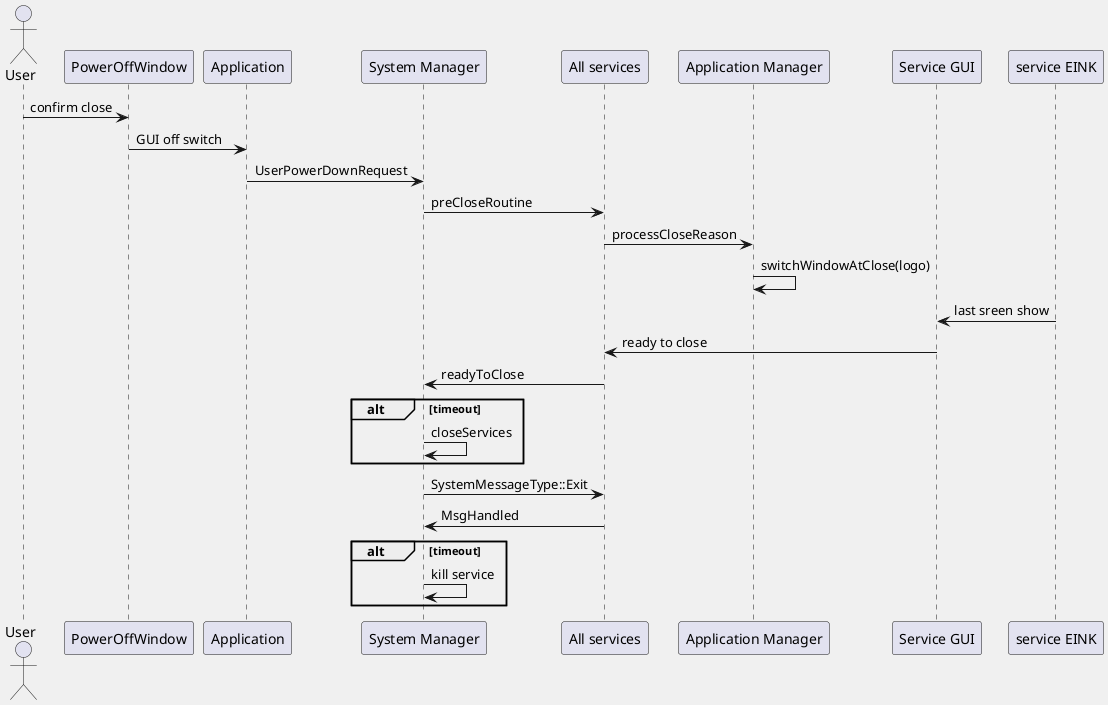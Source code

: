 @startuml
skinparam BackgroundColor F0F0F0

actor User
participant "PowerOffWindow" as poff
participant "Application" as app
participant "System Manager" as sysmgr
participant "All services" as srv
participant "Application Manager" as appmgr
participant "Service GUI" as gui
participant "service EINK" as eink

User -> poff : confirm close
poff -> app : GUI off switch
app -> sysmgr : UserPowerDownRequest
sysmgr -> srv : preCloseRoutine

srv -> appmgr : processCloseReason
appmgr -> appmgr : switchWindowAtClose(logo)
eink -> gui : last sreen show
gui -> srv : ready to close

srv -> sysmgr : readyToClose
alt timeout
sysmgr -> sysmgr : closeServices
end
sysmgr -> srv : SystemMessageType::Exit
srv -> sysmgr : MsgHandled
alt timeout
sysmgr -> sysmgr : kill service
end

@enduml
